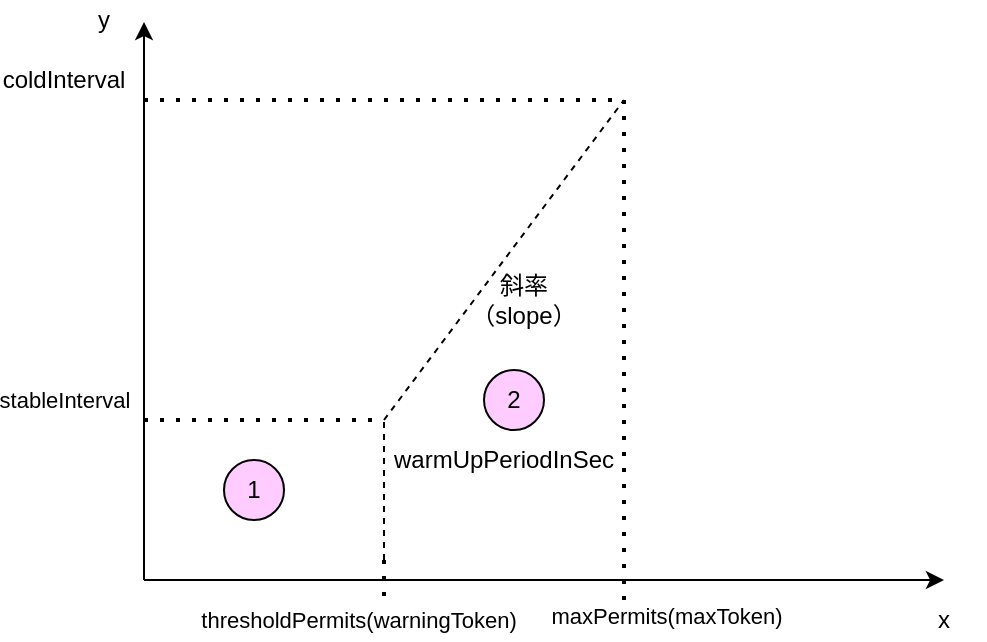 <mxfile version="13.8.7" type="github">
  <diagram id="gAI4PHXZN1xPmWimngDH" name="Page-1">
    <mxGraphModel dx="1186" dy="519" grid="1" gridSize="10" guides="1" tooltips="1" connect="1" arrows="1" fold="1" page="1" pageScale="1" pageWidth="827" pageHeight="1169" math="0" shadow="0">
      <root>
        <mxCell id="0" />
        <mxCell id="1" parent="0" />
        <mxCell id="4r-plm4Qk7hwdWwdvKc6-1" value="" style="endArrow=classic;html=1;" parent="1" edge="1">
          <mxGeometry width="50" height="50" relative="1" as="geometry">
            <mxPoint x="160" y="320" as="sourcePoint" />
            <mxPoint x="560" y="320" as="targetPoint" />
          </mxGeometry>
        </mxCell>
        <mxCell id="4r-plm4Qk7hwdWwdvKc6-2" value="" style="endArrow=classic;html=1;" parent="1" edge="1">
          <mxGeometry width="50" height="50" relative="1" as="geometry">
            <mxPoint x="160" y="320" as="sourcePoint" />
            <mxPoint x="160" y="41" as="targetPoint" />
            <Array as="points" />
          </mxGeometry>
        </mxCell>
        <mxCell id="4r-plm4Qk7hwdWwdvKc6-4" value="stableInterval" style="edgeLabel;html=1;align=center;verticalAlign=middle;resizable=0;points=[];" parent="4r-plm4Qk7hwdWwdvKc6-2" vertex="1" connectable="0">
          <mxGeometry x="-0.313" y="2" relative="1" as="geometry">
            <mxPoint x="-38" y="6" as="offset" />
          </mxGeometry>
        </mxCell>
        <mxCell id="4r-plm4Qk7hwdWwdvKc6-5" value="" style="endArrow=none;dashed=1;html=1;dashPattern=1 3;strokeWidth=2;" parent="1" edge="1">
          <mxGeometry width="50" height="50" relative="1" as="geometry">
            <mxPoint x="160" y="240" as="sourcePoint" />
            <mxPoint x="280" y="240" as="targetPoint" />
          </mxGeometry>
        </mxCell>
        <mxCell id="4r-plm4Qk7hwdWwdvKc6-7" value="" style="endArrow=none;dashed=1;html=1;dashPattern=1 3;strokeWidth=2;" parent="1" edge="1">
          <mxGeometry width="50" height="50" relative="1" as="geometry">
            <mxPoint x="160" y="80" as="sourcePoint" />
            <mxPoint x="400" y="80" as="targetPoint" />
            <Array as="points" />
          </mxGeometry>
        </mxCell>
        <mxCell id="4r-plm4Qk7hwdWwdvKc6-8" value="coldInterval" style="text;html=1;strokeColor=none;fillColor=none;align=center;verticalAlign=middle;whiteSpace=wrap;rounded=0;" parent="1" vertex="1">
          <mxGeometry x="100" y="60" width="40" height="20" as="geometry" />
        </mxCell>
        <mxCell id="4r-plm4Qk7hwdWwdvKc6-11" value="" style="endArrow=none;dashed=1;html=1;dashPattern=1 3;strokeWidth=2;" parent="1" edge="1">
          <mxGeometry width="50" height="50" relative="1" as="geometry">
            <mxPoint x="280" y="310" as="sourcePoint" />
            <mxPoint x="280" y="330" as="targetPoint" />
            <Array as="points" />
          </mxGeometry>
        </mxCell>
        <mxCell id="4r-plm4Qk7hwdWwdvKc6-12" value="thresholdPermits(warningToken)" style="edgeLabel;html=1;align=center;verticalAlign=middle;resizable=0;points=[];" parent="1" vertex="1" connectable="0">
          <mxGeometry x="120" y="250" as="geometry">
            <mxPoint x="147" y="90" as="offset" />
          </mxGeometry>
        </mxCell>
        <mxCell id="4r-plm4Qk7hwdWwdvKc6-13" value="" style="endArrow=none;dashed=1;html=1;dashPattern=1 3;strokeWidth=2;fillColor=#00994D;" parent="1" edge="1">
          <mxGeometry width="50" height="50" relative="1" as="geometry">
            <mxPoint x="400" y="80" as="sourcePoint" />
            <mxPoint x="400" y="330" as="targetPoint" />
            <Array as="points" />
          </mxGeometry>
        </mxCell>
        <mxCell id="4r-plm4Qk7hwdWwdvKc6-14" value="maxPermits(maxToken)" style="edgeLabel;html=1;align=center;verticalAlign=middle;resizable=0;points=[];" parent="1" vertex="1" connectable="0">
          <mxGeometry x="140" y="230" as="geometry">
            <mxPoint x="281" y="108" as="offset" />
          </mxGeometry>
        </mxCell>
        <mxCell id="4r-plm4Qk7hwdWwdvKc6-15" value="" style="endArrow=none;dashed=1;html=1;" parent="1" edge="1">
          <mxGeometry width="50" height="50" relative="1" as="geometry">
            <mxPoint x="280" y="310" as="sourcePoint" />
            <mxPoint x="280" y="240" as="targetPoint" />
          </mxGeometry>
        </mxCell>
        <mxCell id="4r-plm4Qk7hwdWwdvKc6-16" value="" style="endArrow=none;dashed=1;html=1;" parent="1" edge="1">
          <mxGeometry width="50" height="50" relative="1" as="geometry">
            <mxPoint x="280" y="240" as="sourcePoint" />
            <mxPoint x="400" y="80" as="targetPoint" />
          </mxGeometry>
        </mxCell>
        <mxCell id="4r-plm4Qk7hwdWwdvKc6-23" value="warmUpPeriodInSec" style="text;html=1;strokeColor=none;fillColor=none;align=center;verticalAlign=middle;whiteSpace=wrap;rounded=0;" parent="1" vertex="1">
          <mxGeometry x="320" y="250" width="40" height="20" as="geometry" />
        </mxCell>
        <mxCell id="4r-plm4Qk7hwdWwdvKc6-24" value="y" style="text;html=1;strokeColor=none;fillColor=none;align=center;verticalAlign=middle;whiteSpace=wrap;rounded=0;" parent="1" vertex="1">
          <mxGeometry x="125" y="30" width="30" height="20" as="geometry" />
        </mxCell>
        <mxCell id="4r-plm4Qk7hwdWwdvKc6-25" value="x" style="text;html=1;strokeColor=none;fillColor=none;align=center;verticalAlign=middle;whiteSpace=wrap;rounded=0;" parent="1" vertex="1">
          <mxGeometry x="540" y="330" width="40" height="20" as="geometry" />
        </mxCell>
        <mxCell id="v_0qa0ELP3paKqGIjS0C-1" value="斜率（slope）" style="text;html=1;strokeColor=none;fillColor=none;align=center;verticalAlign=middle;whiteSpace=wrap;rounded=0;" vertex="1" parent="1">
          <mxGeometry x="320" y="170" width="60" height="20" as="geometry" />
        </mxCell>
        <mxCell id="v_0qa0ELP3paKqGIjS0C-5" value="1" style="ellipse;whiteSpace=wrap;html=1;aspect=fixed;fillColor=#FFCCFF;" vertex="1" parent="1">
          <mxGeometry x="200" y="260" width="30" height="30" as="geometry" />
        </mxCell>
        <mxCell id="v_0qa0ELP3paKqGIjS0C-6" value="2" style="ellipse;whiteSpace=wrap;html=1;aspect=fixed;fillColor=#FFCCFF;" vertex="1" parent="1">
          <mxGeometry x="330" y="215" width="30" height="30" as="geometry" />
        </mxCell>
      </root>
    </mxGraphModel>
  </diagram>
</mxfile>
